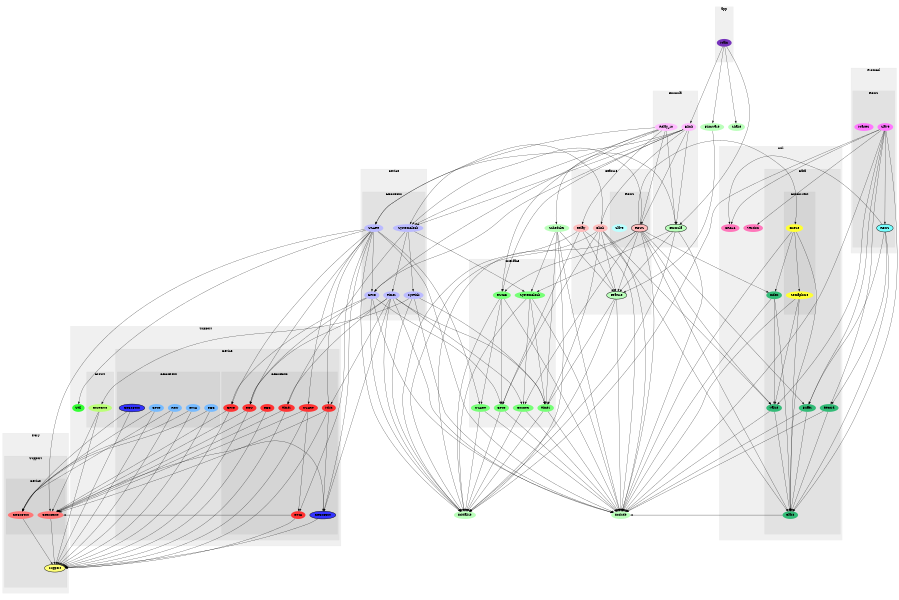 digraph G {
size="6,4";
ratio="fill";
u10[label="Firmware",style="filled",fillcolor="#bbffbb",penwidth="0"];
u14[label="Include",style="filled",fillcolor="#bbffbb",penwidth="0"];
u15[label="Initialize",style="filled",fillcolor="#bbffbb",penwidth="0"];
u28[label="Scheduler",style="filled",fillcolor="#bbffbb",penwidth="0"];
u29[label="Shake",style="filled",fillcolor="#bbffbb",penwidth="0"];
subgraph cluster_0 {
label="Device";
color="#0000000F";
style="filled";
subgraph cluster_1 {
label="GD32F3x0";
color="#0000000F";
style="filled";
u0[label="GPIO",style="filled",fillcolor="#bbbbff",penwidth="0"];
u1[label="SysTick",style="filled",fillcolor="#bbbbff",penwidth="0"];
u2[label="SystemClock",style="filled",fillcolor="#bbbbff",penwidth="0"];
u3[label="USART",style="filled",fillcolor="#bbbbff",penwidth="0"];
u4[label="Timer",style="filled",fillcolor="#bbbbff",penwidth="0"];

}

}
subgraph cluster_2 {
label="Feature";
color="#0000000F";
style="filled";
u9[label="Feature",style="filled,bold",fillcolor="#bbffbb"];
u5[label="Relay",style="filled",fillcolor="#ffbbbb",penwidth="0"];
u8[label="Blink",style="filled",fillcolor="#ffbbbb",penwidth="0"];
subgraph cluster_3 {
label="RBUS";
color="#0000000F";
style="filled";
u7[label="RBUS",style="filled,bold",fillcolor="#ffbbbb"];
u6[label="Slave",style="filled",fillcolor="#bbffff",penwidth="0"];

}

}
subgraph cluster_4 {
label="Formula";
color="#0000000F";
style="filled";
u13[label="Formula",style="filled,bold",fillcolor="#bbffbb"];
u11[label="Relay_10",style="filled",fillcolor="#ffbbff",penwidth="0"];
u12[label="Blink",style="filled",fillcolor="#ffbbff",penwidth="0"];

}
subgraph cluster_5 {
label="Interface";
color="#0000000F";
style="filled";
u16[label="GPIO",style="filled",fillcolor="#77ff77",penwidth="0"];
u17[label="Counter",style="filled",fillcolor="#77ff77",penwidth="0"];
u18[label="RS485",style="filled",fillcolor="#77ff77",penwidth="0"];
u19[label="SystemClock",style="filled",fillcolor="#77ff77",penwidth="0"];
u20[label="USART",style="filled",fillcolor="#77ff77",penwidth="0"];
u21[label="Timer",style="filled",fillcolor="#77ff77",penwidth="0"];

}
subgraph cluster_6 {
label="Ivory";
color="#0000000F";
style="filled";
subgraph cluster_7 {
label="Support";
color="#0000000F";
style="filled";
u24[label="Support",style="filled,bold",fillcolor="#ffff77"];
subgraph cluster_8 {
label="Device";
color="#0000000F";
style="filled";
u22[label="GD32F4xx",style="filled",fillcolor="#ff7777",penwidth="0"];
u23[label="GD32F3x0",style="filled",fillcolor="#ff7777",penwidth="0"];

}

}

}
subgraph cluster_9 {
label="Protocol";
color="#0000000F";
style="filled";
subgraph cluster_10 {
label="RBUS";
color="#0000000F";
style="filled";
u27[label="RBUS",style="filled,bold",fillcolor="#77ffff"];
u25[label="Slave",style="filled",fillcolor="#ff77ff",penwidth="0"];
u26[label="Master",style="filled",fillcolor="#ff77ff",penwidth="0"];

}

}
subgraph cluster_11 {
label="Support";
color="#0000000F";
style="filled";
u44[label="Util",style="filled",fillcolor="#33ff33",penwidth="0"];
subgraph cluster_12 {
label="CMSIS";
color="#0000000F";
style="filled";
u30[label="CoreCM4",style="filled",fillcolor="#bbff77",penwidth="0"];

}
subgraph cluster_13 {
label="Device";
color="#0000000F";
style="filled";
subgraph cluster_14 {
label="GD32F3x0";
color="#0000000F";
style="filled";
u43[label="GD32F3x0",style="filled,bold",fillcolor="#3333ff"];
u36[label="GPIO",style="filled",fillcolor="#ff3333",penwidth="0"];
u37[label="RCU",style="filled",fillcolor="#ff3333",penwidth="0"];
u38[label="Misc",style="filled",fillcolor="#ff3333",penwidth="0"];
u39[label="DMA",style="filled",fillcolor="#ff3333",penwidth="0"];
u40[label="USART",style="filled",fillcolor="#ff3333",penwidth="0"];
u41[label="Timer",style="filled",fillcolor="#ff3333",penwidth="0"];
u42[label="DBG",style="filled",fillcolor="#ff3333",penwidth="0"];

}
subgraph cluster_15 {
label="GD32F4xx";
color="#0000000F";
style="filled";
u31[label="GD32F4xx",style="filled,bold",fillcolor="#3333ff"];
u32[label="GPIO",style="filled",fillcolor="#77bbff",penwidth="0"];
u33[label="RCU",style="filled",fillcolor="#77bbff",penwidth="0"];
u34[label="DMA",style="filled",fillcolor="#77bbff",penwidth="0"];
u35[label="DBG",style="filled",fillcolor="#77bbff",penwidth="0"];

}

}

}
subgraph cluster_16 {
label="Util";
color="#0000000F";
style="filled";
u45[label="Version",style="filled",fillcolor="#ff77bb",penwidth="0"];
u53[label="CRC16",style="filled",fillcolor="#ff77bb",penwidth="0"];
subgraph cluster_17 {
label="Data";
color="#0000000F";
style="filled";
u46[label="Record",style="filled",fillcolor="#33bb77",penwidth="0"];
u47[label="Class",style="filled",fillcolor="#33bb77",penwidth="0"];
u48[label="Buffer",style="filled",fillcolor="#33bb77",penwidth="0"];
u49[label="Value",style="filled",fillcolor="#33bb77",penwidth="0"];
u50[label="Index",style="filled",fillcolor="#33bb77",penwidth="0"];
subgraph cluster_18 {
label="Concurrent";
color="#0000000F";
style="filled";
u51[label="Queue",style="filled",fillcolor="#ffff33",penwidth="0"];
u52[label="Semaphore",style="filled",fillcolor="#ffff33",penwidth="0"];

}

}

}
subgraph cluster_19 {
label="app";
color="#0000000F";
style="filled";
u54[label="Main",style="filled",fillcolor="#7733bb",penwidth="0"];

}
u0 -> u14;
u0 -> u15;
u0 -> u16;
u0 -> u36;
u0 -> u37;
u1 -> u14;
u1 -> u15;
u1 -> u21;
u1 -> u30;
u2 -> u1;
u2 -> u4;
u2 -> u19;
u2 -> u41;
u3 -> u0;
u3 -> u14;
u3 -> u15;
u3 -> u20;
u3 -> u23;
u3 -> u36;
u3 -> u37;
u3 -> u38;
u3 -> u39;
u3 -> u40;
u3 -> u43;
u3 -> u44;
u4 -> u14;
u4 -> u15;
u4 -> u17;
u4 -> u21;
u4 -> u37;
u4 -> u38;
u4 -> u41;
u4 -> u43;
u5 -> u9;
u5 -> u14;
u5 -> u15;
u5 -> u16;
u7 -> u2;
u7 -> u9;
u7 -> u14;
u7 -> u15;
u7 -> u17;
u7 -> u18;
u7 -> u47;
u7 -> u48;
u7 -> u49;
u7 -> u50;
u7 -> u51;
u8 -> u2;
u8 -> u9;
u8 -> u14;
u8 -> u15;
u8 -> u16;
u8 -> u21;
u8 -> u47;
u8 -> u49;
u9 -> u14;
u9 -> u15;
u9 -> u21;
u10 -> u9;
u11 -> u0;
u11 -> u2;
u11 -> u3;
u11 -> u5;
u11 -> u7;
u11 -> u13;
u11 -> u18;
u12 -> u0;
u12 -> u2;
u12 -> u3;
u12 -> u7;
u12 -> u8;
u12 -> u13;
u12 -> u18;
u13 -> u9;
u13 -> u14;
u13 -> u15;
u13 -> u19;
u13 -> u28;
u16 -> u14;
u16 -> u15;
u17 -> u14;
u17 -> u15;
u18 -> u14;
u18 -> u15;
u18 -> u16;
u18 -> u20;
u19 -> u14;
u19 -> u15;
u19 -> u17;
u19 -> u21;
u20 -> u14;
u20 -> u15;
u21 -> u14;
u21 -> u15;
u22 -> u24;
u23 -> u24;
u25 -> u14;
u25 -> u15;
u25 -> u27;
u25 -> u45;
u25 -> u46;
u25 -> u47;
u25 -> u48;
u25 -> u49;
u25 -> u53;
u27 -> u46;
u27 -> u47;
u27 -> u48;
u27 -> u53;
u28 -> u9;
u28 -> u14;
u28 -> u15;
u28 -> u19;
u28 -> u21;
u30 -> u23;
u30 -> u24;
u31 -> u22;
u31 -> u24;
u32 -> u22;
u32 -> u24;
u33 -> u22;
u33 -> u24;
u34 -> u22;
u34 -> u24;
u35 -> u22;
u35 -> u24;
u36 -> u23;
u36 -> u24;
u37 -> u23;
u37 -> u24;
u38 -> u23;
u38 -> u24;
u38 -> u43;
u39 -> u23;
u39 -> u24;
u40 -> u23;
u40 -> u24;
u40 -> u39;
u41 -> u23;
u41 -> u24;
u42 -> u23;
u42 -> u24;
u43 -> u23;
u43 -> u24;
u46 -> u14;
u46 -> u47;
u47 -> u14;
u48 -> u14;
u48 -> u47;
u49 -> u14;
u49 -> u47;
u50 -> u14;
u50 -> u47;
u50 -> u49;
u51 -> u14;
u51 -> u47;
u51 -> u50;
u51 -> u52;
u52 -> u14;
u52 -> u47;
u52 -> u49;
u54 -> u10;
u54 -> u12;
u54 -> u13;
u54 -> u29;

}
